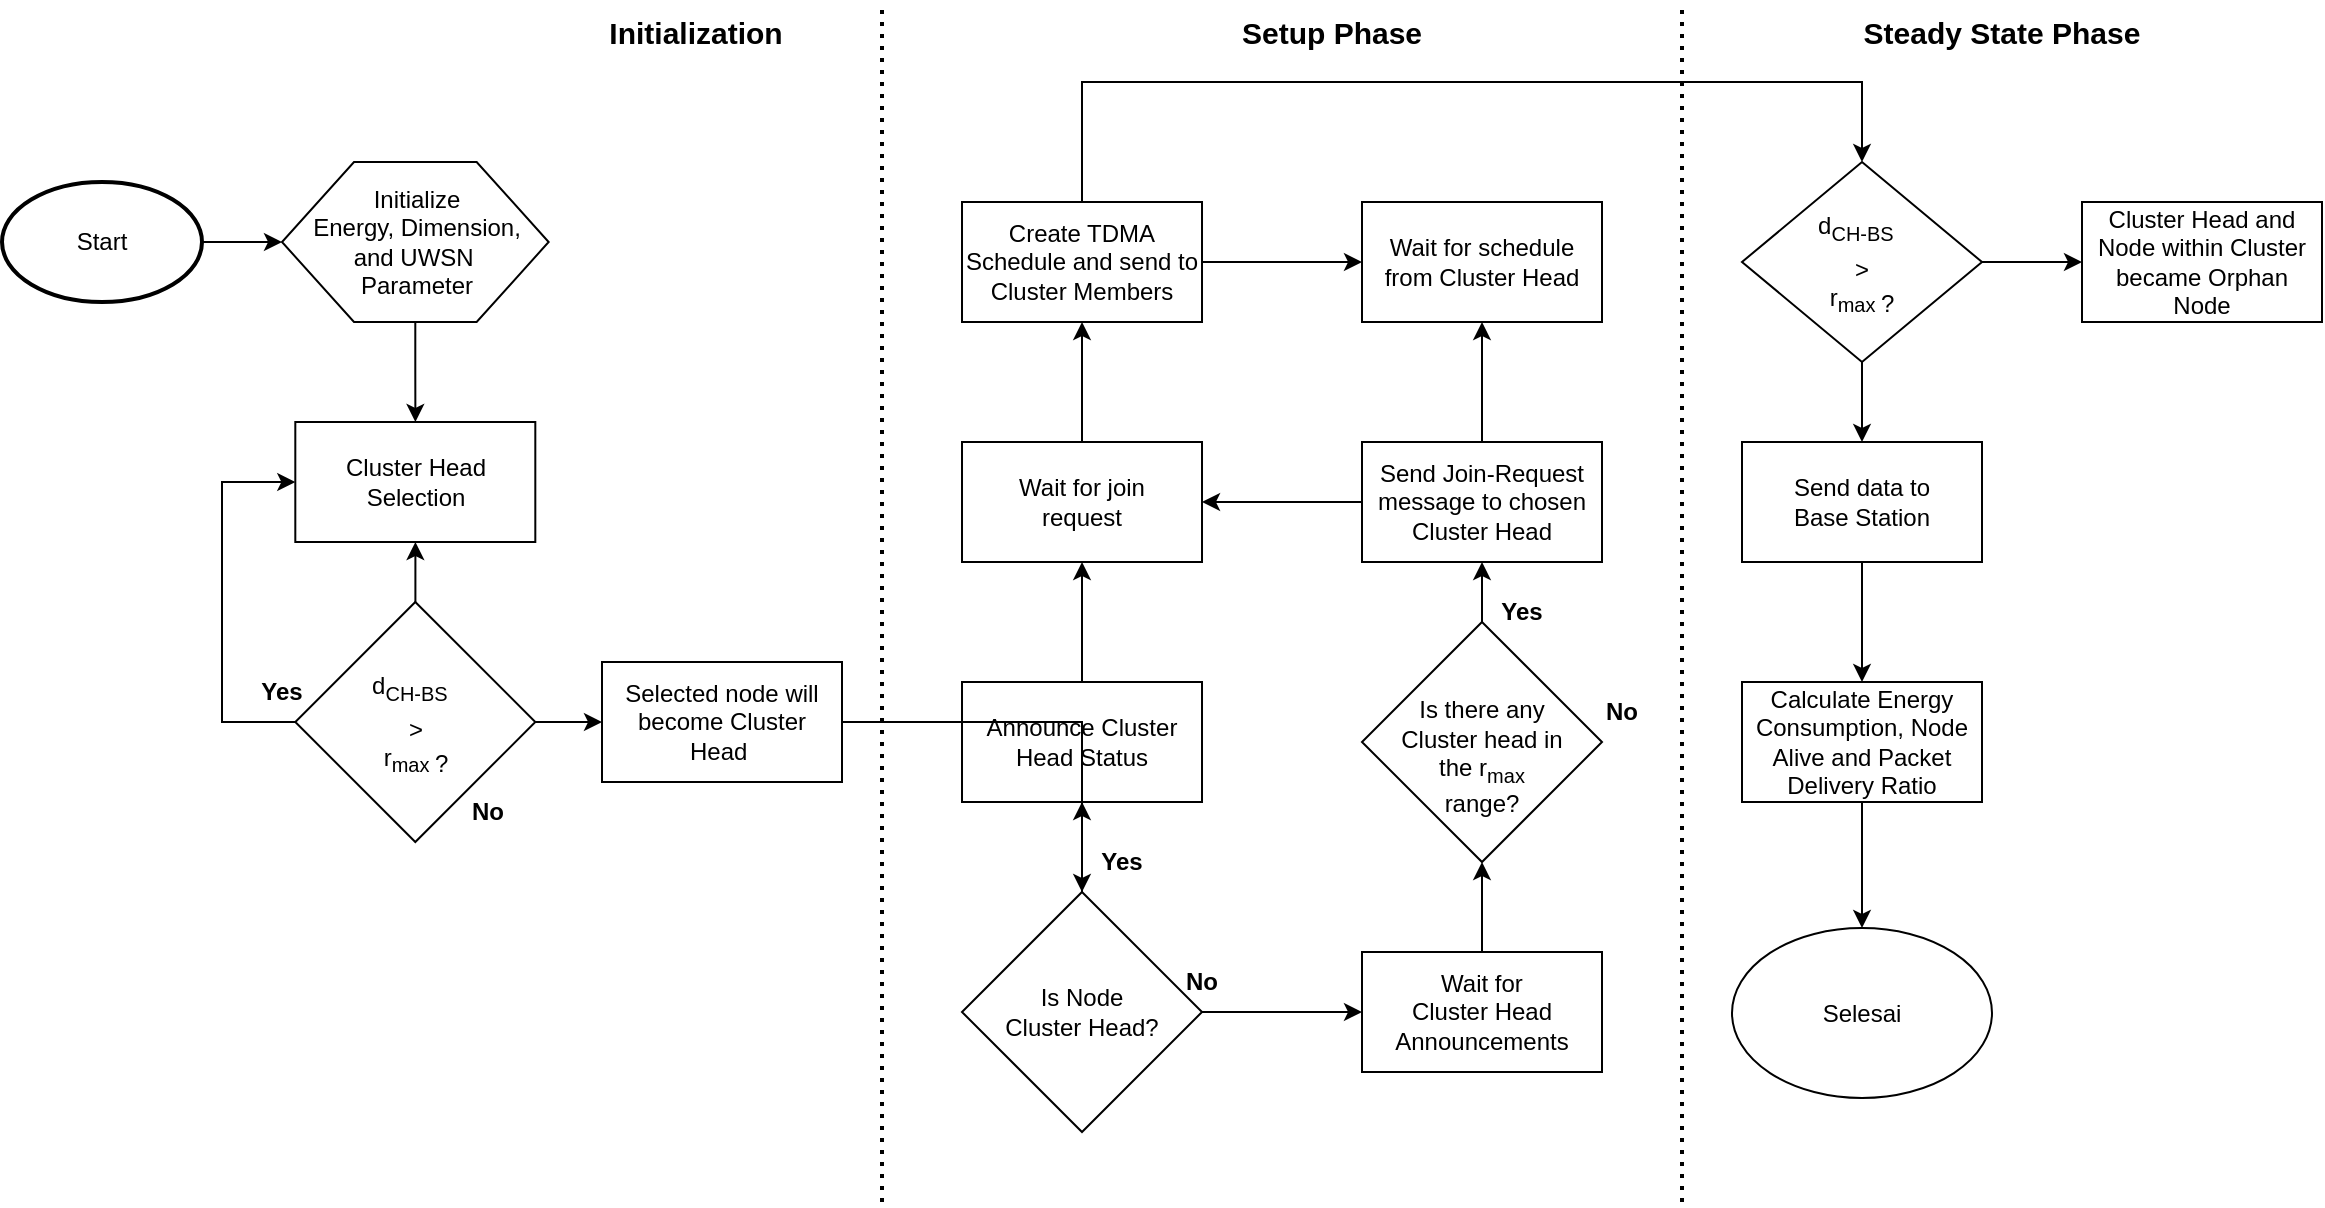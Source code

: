 <mxfile version="22.1.16" type="device">
  <diagram name="Page-1" id="tS_MTwSimsmOlZavLWSE">
    <mxGraphModel dx="2716" dy="1550" grid="1" gridSize="10" guides="1" tooltips="1" connect="1" arrows="1" fold="1" page="1" pageScale="1" pageWidth="1100" pageHeight="850" math="0" shadow="0">
      <root>
        <mxCell id="0" />
        <mxCell id="1" parent="0" />
        <mxCell id="pdBfVeIIplgWkWYOJk5n-15" value="" style="edgeStyle=orthogonalEdgeStyle;rounded=0;orthogonalLoop=1;jettySize=auto;html=1;" parent="1" source="pdBfVeIIplgWkWYOJk5n-2" target="pdBfVeIIplgWkWYOJk5n-8" edge="1">
          <mxGeometry relative="1" as="geometry" />
        </mxCell>
        <mxCell id="pdBfVeIIplgWkWYOJk5n-2" value="Initialize &lt;br&gt;Energy, Dimension,&lt;br&gt;and UWSN&amp;nbsp;&lt;br&gt;Parameter" style="verticalLabelPosition=middle;verticalAlign=middle;html=1;shape=hexagon;perimeter=hexagonPerimeter2;arcSize=6;size=0.27;labelPosition=center;align=center;" parent="1" vertex="1">
          <mxGeometry x="-40" width="133.33" height="80" as="geometry" />
        </mxCell>
        <mxCell id="pdBfVeIIplgWkWYOJk5n-7" value="" style="edgeStyle=orthogonalEdgeStyle;rounded=0;orthogonalLoop=1;jettySize=auto;html=1;" parent="1" source="pdBfVeIIplgWkWYOJk5n-6" target="pdBfVeIIplgWkWYOJk5n-2" edge="1">
          <mxGeometry relative="1" as="geometry" />
        </mxCell>
        <mxCell id="pdBfVeIIplgWkWYOJk5n-6" value="Start" style="strokeWidth=2;html=1;shape=mxgraph.flowchart.start_1;whiteSpace=wrap;" parent="1" vertex="1">
          <mxGeometry x="-180.0" y="10" width="100" height="60" as="geometry" />
        </mxCell>
        <mxCell id="pdBfVeIIplgWkWYOJk5n-8" value="Cluster Head Selection" style="whiteSpace=wrap;html=1;arcSize=6;" parent="1" vertex="1">
          <mxGeometry x="-33.345" y="130" width="120" height="60" as="geometry" />
        </mxCell>
        <mxCell id="1w-vwHYSTyN3Q8X9Bu9C-12" value="" style="edgeStyle=orthogonalEdgeStyle;rounded=0;orthogonalLoop=1;jettySize=auto;html=1;" parent="1" source="pdBfVeIIplgWkWYOJk5n-13" target="1w-vwHYSTyN3Q8X9Bu9C-11" edge="1">
          <mxGeometry relative="1" as="geometry" />
        </mxCell>
        <mxCell id="pdBfVeIIplgWkWYOJk5n-13" value="Announce Cluster&lt;br&gt;Head Status" style="whiteSpace=wrap;html=1;arcSize=6;" parent="1" vertex="1">
          <mxGeometry x="300.005" y="260" width="120" height="60" as="geometry" />
        </mxCell>
        <mxCell id="1w-vwHYSTyN3Q8X9Bu9C-5" value="" style="edgeStyle=orthogonalEdgeStyle;rounded=0;orthogonalLoop=1;jettySize=auto;html=1;" parent="1" source="1w-vwHYSTyN3Q8X9Bu9C-1" target="pdBfVeIIplgWkWYOJk5n-13" edge="1">
          <mxGeometry relative="1" as="geometry" />
        </mxCell>
        <mxCell id="1w-vwHYSTyN3Q8X9Bu9C-7" value="" style="edgeStyle=orthogonalEdgeStyle;rounded=0;orthogonalLoop=1;jettySize=auto;html=1;" parent="1" source="1w-vwHYSTyN3Q8X9Bu9C-1" target="1w-vwHYSTyN3Q8X9Bu9C-6" edge="1">
          <mxGeometry relative="1" as="geometry" />
        </mxCell>
        <mxCell id="1w-vwHYSTyN3Q8X9Bu9C-1" value="Is Node &lt;br&gt;Cluster Head?" style="rhombus;whiteSpace=wrap;html=1;arcSize=6;" parent="1" vertex="1">
          <mxGeometry x="300" y="365" width="120" height="120" as="geometry" />
        </mxCell>
        <mxCell id="1w-vwHYSTyN3Q8X9Bu9C-14" value="" style="edgeStyle=orthogonalEdgeStyle;rounded=0;orthogonalLoop=1;jettySize=auto;html=1;" parent="1" source="1w-vwHYSTyN3Q8X9Bu9C-6" target="1w-vwHYSTyN3Q8X9Bu9C-13" edge="1">
          <mxGeometry relative="1" as="geometry" />
        </mxCell>
        <mxCell id="1w-vwHYSTyN3Q8X9Bu9C-6" value="Wait for &lt;br&gt;Cluster&amp;nbsp;Head &lt;br&gt;Announcements" style="whiteSpace=wrap;html=1;arcSize=6;" parent="1" vertex="1">
          <mxGeometry x="500" y="395" width="120" height="60" as="geometry" />
        </mxCell>
        <mxCell id="1w-vwHYSTyN3Q8X9Bu9C-20" value="" style="edgeStyle=orthogonalEdgeStyle;rounded=0;orthogonalLoop=1;jettySize=auto;html=1;" parent="1" source="1w-vwHYSTyN3Q8X9Bu9C-11" target="1w-vwHYSTyN3Q8X9Bu9C-19" edge="1">
          <mxGeometry relative="1" as="geometry" />
        </mxCell>
        <mxCell id="1w-vwHYSTyN3Q8X9Bu9C-11" value="Wait for join&lt;br&gt;request" style="whiteSpace=wrap;html=1;arcSize=6;" parent="1" vertex="1">
          <mxGeometry x="300.005" y="140" width="120" height="60" as="geometry" />
        </mxCell>
        <mxCell id="1w-vwHYSTyN3Q8X9Bu9C-17" value="" style="edgeStyle=orthogonalEdgeStyle;rounded=0;orthogonalLoop=1;jettySize=auto;html=1;" parent="1" source="1w-vwHYSTyN3Q8X9Bu9C-13" target="1w-vwHYSTyN3Q8X9Bu9C-16" edge="1">
          <mxGeometry relative="1" as="geometry" />
        </mxCell>
        <mxCell id="1w-vwHYSTyN3Q8X9Bu9C-13" value="&lt;br&gt;Is there any &lt;br&gt;Cluster head in the&amp;nbsp;&lt;font style=&quot;border-color: var(--border-color);&quot;&gt;r&lt;/font&gt;&lt;sub style=&quot;border-color: var(--border-color);&quot;&gt;&lt;font style=&quot;border-color: var(--border-color);&quot;&gt;max&lt;/font&gt;&lt;/sub&gt;&lt;br&gt;range?" style="rhombus;whiteSpace=wrap;html=1;arcSize=6;" parent="1" vertex="1">
          <mxGeometry x="500" y="230" width="120" height="120" as="geometry" />
        </mxCell>
        <mxCell id="1w-vwHYSTyN3Q8X9Bu9C-18" value="" style="edgeStyle=orthogonalEdgeStyle;rounded=0;orthogonalLoop=1;jettySize=auto;html=1;" parent="1" source="1w-vwHYSTyN3Q8X9Bu9C-16" target="1w-vwHYSTyN3Q8X9Bu9C-11" edge="1">
          <mxGeometry relative="1" as="geometry" />
        </mxCell>
        <mxCell id="1w-vwHYSTyN3Q8X9Bu9C-22" value="" style="edgeStyle=orthogonalEdgeStyle;rounded=0;orthogonalLoop=1;jettySize=auto;html=1;" parent="1" source="1w-vwHYSTyN3Q8X9Bu9C-16" target="1w-vwHYSTyN3Q8X9Bu9C-21" edge="1">
          <mxGeometry relative="1" as="geometry" />
        </mxCell>
        <mxCell id="1w-vwHYSTyN3Q8X9Bu9C-16" value="Send Join-Request message to chosen Cluster Head" style="whiteSpace=wrap;html=1;arcSize=6;" parent="1" vertex="1">
          <mxGeometry x="500" y="140" width="120" height="60" as="geometry" />
        </mxCell>
        <mxCell id="1w-vwHYSTyN3Q8X9Bu9C-25" value="" style="edgeStyle=orthogonalEdgeStyle;rounded=0;orthogonalLoop=1;jettySize=auto;html=1;" parent="1" source="1w-vwHYSTyN3Q8X9Bu9C-19" target="1w-vwHYSTyN3Q8X9Bu9C-21" edge="1">
          <mxGeometry relative="1" as="geometry" />
        </mxCell>
        <mxCell id="1w-vwHYSTyN3Q8X9Bu9C-19" value="Create TDMA Schedule and send to Cluster Members" style="whiteSpace=wrap;html=1;arcSize=6;" parent="1" vertex="1">
          <mxGeometry x="300.005" y="20" width="120" height="60" as="geometry" />
        </mxCell>
        <mxCell id="1w-vwHYSTyN3Q8X9Bu9C-49" value="" style="edgeStyle=orthogonalEdgeStyle;rounded=0;orthogonalLoop=1;jettySize=auto;html=1;exitX=0.5;exitY=0;exitDx=0;exitDy=0;entryX=0.5;entryY=0;entryDx=0;entryDy=0;" parent="1" source="1w-vwHYSTyN3Q8X9Bu9C-19" target="qXcfkgdeyemKclAxsXyS-1" edge="1">
          <mxGeometry relative="1" as="geometry">
            <mxPoint x="560" as="sourcePoint" />
            <Array as="points">
              <mxPoint x="360" y="-40" />
              <mxPoint x="750" y="-40" />
            </Array>
            <mxPoint x="920" y="-10" as="targetPoint" />
          </mxGeometry>
        </mxCell>
        <mxCell id="1w-vwHYSTyN3Q8X9Bu9C-21" value="Wait for schedule from Cluster Head" style="whiteSpace=wrap;html=1;arcSize=6;" parent="1" vertex="1">
          <mxGeometry x="500" y="20" width="120" height="60" as="geometry" />
        </mxCell>
        <mxCell id="1w-vwHYSTyN3Q8X9Bu9C-26" value="" style="endArrow=none;dashed=1;html=1;rounded=0;strokeWidth=2;dashPattern=1 2;" parent="1" edge="1">
          <mxGeometry width="50" height="50" relative="1" as="geometry">
            <mxPoint x="260" y="520" as="sourcePoint" />
            <mxPoint x="260" y="-80" as="targetPoint" />
          </mxGeometry>
        </mxCell>
        <mxCell id="1w-vwHYSTyN3Q8X9Bu9C-28" value="" style="endArrow=none;dashed=1;html=1;rounded=0;strokeWidth=2;dashPattern=1 2;" parent="1" edge="1">
          <mxGeometry width="50" height="50" relative="1" as="geometry">
            <mxPoint x="660" y="520" as="sourcePoint" />
            <mxPoint x="660" y="-80" as="targetPoint" />
          </mxGeometry>
        </mxCell>
        <mxCell id="1w-vwHYSTyN3Q8X9Bu9C-34" value="&lt;b&gt;Yes&lt;/b&gt;" style="text;html=1;strokeColor=none;fillColor=none;align=center;verticalAlign=middle;whiteSpace=wrap;rounded=0;" parent="1" vertex="1">
          <mxGeometry x="350" y="335" width="60" height="30" as="geometry" />
        </mxCell>
        <mxCell id="1w-vwHYSTyN3Q8X9Bu9C-35" value="&lt;b&gt;Yes&lt;/b&gt;" style="text;html=1;strokeColor=none;fillColor=none;align=center;verticalAlign=middle;whiteSpace=wrap;rounded=0;" parent="1" vertex="1">
          <mxGeometry x="550" y="210" width="60" height="30" as="geometry" />
        </mxCell>
        <mxCell id="1w-vwHYSTyN3Q8X9Bu9C-36" value="&lt;b&gt;No&lt;/b&gt;" style="text;html=1;strokeColor=none;fillColor=none;align=center;verticalAlign=middle;whiteSpace=wrap;rounded=0;" parent="1" vertex="1">
          <mxGeometry x="390" y="395" width="60" height="30" as="geometry" />
        </mxCell>
        <mxCell id="1w-vwHYSTyN3Q8X9Bu9C-37" value="&lt;b&gt;No&lt;/b&gt;" style="text;html=1;strokeColor=none;fillColor=none;align=center;verticalAlign=middle;whiteSpace=wrap;rounded=0;" parent="1" vertex="1">
          <mxGeometry x="600" y="260" width="60" height="30" as="geometry" />
        </mxCell>
        <mxCell id="1w-vwHYSTyN3Q8X9Bu9C-40" value="&lt;b&gt;&lt;font style=&quot;font-size: 15px;&quot;&gt;Setup Phase&lt;/font&gt;&lt;/b&gt;" style="text;html=1;strokeColor=none;fillColor=none;align=center;verticalAlign=middle;whiteSpace=wrap;rounded=0;" parent="1" vertex="1">
          <mxGeometry x="430" y="-80" width="110" height="30" as="geometry" />
        </mxCell>
        <mxCell id="1w-vwHYSTyN3Q8X9Bu9C-43" value="&lt;b&gt;&lt;font style=&quot;font-size: 15px;&quot;&gt;Initialization&lt;/font&gt;&lt;/b&gt;" style="text;html=1;strokeColor=none;fillColor=none;align=center;verticalAlign=middle;whiteSpace=wrap;rounded=0;" parent="1" vertex="1">
          <mxGeometry x="111.66" y="-80" width="110" height="30" as="geometry" />
        </mxCell>
        <mxCell id="1w-vwHYSTyN3Q8X9Bu9C-44" value="&lt;b&gt;&lt;font style=&quot;font-size: 15px;&quot;&gt;Steady State Phase&lt;/font&gt;&lt;/b&gt;" style="text;html=1;strokeColor=none;fillColor=none;align=center;verticalAlign=middle;whiteSpace=wrap;rounded=0;" parent="1" vertex="1">
          <mxGeometry x="740" y="-80" width="160" height="30" as="geometry" />
        </mxCell>
        <mxCell id="qXcfkgdeyemKclAxsXyS-6" value="" style="edgeStyle=orthogonalEdgeStyle;rounded=0;orthogonalLoop=1;jettySize=auto;html=1;" parent="1" source="1w-vwHYSTyN3Q8X9Bu9C-47" target="1w-vwHYSTyN3Q8X9Bu9C-50" edge="1">
          <mxGeometry relative="1" as="geometry" />
        </mxCell>
        <mxCell id="1w-vwHYSTyN3Q8X9Bu9C-47" value="Send data to &lt;br&gt;Base Station" style="whiteSpace=wrap;html=1;arcSize=6;" parent="1" vertex="1">
          <mxGeometry x="690" y="140" width="120" height="60" as="geometry" />
        </mxCell>
        <mxCell id="1w-vwHYSTyN3Q8X9Bu9C-53" value="" style="edgeStyle=orthogonalEdgeStyle;rounded=0;orthogonalLoop=1;jettySize=auto;html=1;" parent="1" source="1w-vwHYSTyN3Q8X9Bu9C-50" target="1w-vwHYSTyN3Q8X9Bu9C-52" edge="1">
          <mxGeometry relative="1" as="geometry" />
        </mxCell>
        <mxCell id="1w-vwHYSTyN3Q8X9Bu9C-50" value="Calculate Energy Consumption, Node Alive and Packet Delivery Ratio" style="whiteSpace=wrap;html=1;arcSize=6;" parent="1" vertex="1">
          <mxGeometry x="690" y="260" width="120" height="60" as="geometry" />
        </mxCell>
        <mxCell id="1w-vwHYSTyN3Q8X9Bu9C-52" value="Selesai" style="ellipse;whiteSpace=wrap;html=1;" parent="1" vertex="1">
          <mxGeometry x="685" y="383" width="130" height="85" as="geometry" />
        </mxCell>
        <mxCell id="qXcfkgdeyemKclAxsXyS-2" value="" style="edgeStyle=orthogonalEdgeStyle;rounded=0;orthogonalLoop=1;jettySize=auto;html=1;" parent="1" source="qXcfkgdeyemKclAxsXyS-1" target="1w-vwHYSTyN3Q8X9Bu9C-47" edge="1">
          <mxGeometry relative="1" as="geometry" />
        </mxCell>
        <mxCell id="qXcfkgdeyemKclAxsXyS-4" value="" style="edgeStyle=orthogonalEdgeStyle;rounded=0;orthogonalLoop=1;jettySize=auto;html=1;" parent="1" source="qXcfkgdeyemKclAxsXyS-1" target="qXcfkgdeyemKclAxsXyS-3" edge="1">
          <mxGeometry relative="1" as="geometry" />
        </mxCell>
        <mxCell id="qXcfkgdeyemKclAxsXyS-1" value="&lt;p style=&quot;line-height: 0%; font-size: 10px;&quot;&gt;&lt;font style=&quot;font-size: 12px;&quot;&gt;d&lt;sub style=&quot;&quot;&gt;CH-BS&amp;nbsp;&lt;/sub&gt;&lt;/font&gt;&lt;span style=&quot;background-color: initial; text-align: left; vertical-align: sub; font-size: 12px;&quot;&gt;&amp;nbsp;&lt;/span&gt;&lt;/p&gt;&lt;font style=&quot;border-color: var(--border-color);&quot;&gt;&amp;gt;&lt;br&gt;r&lt;/font&gt;&lt;sub style=&quot;border-color: var(--border-color);&quot;&gt;&lt;font style=&quot;border-color: var(--border-color);&quot;&gt;max&amp;nbsp;&lt;span style=&quot;background-color: initial; font-size: 12px; text-align: left;&quot;&gt;?&lt;/span&gt;&lt;br&gt;&lt;/font&gt;&lt;/sub&gt;" style="rhombus;whiteSpace=wrap;html=1;arcSize=6;" parent="1" vertex="1">
          <mxGeometry x="690" width="120" height="100" as="geometry" />
        </mxCell>
        <mxCell id="qXcfkgdeyemKclAxsXyS-3" value="Cluster Head and Node within Cluster became Orphan Node" style="whiteSpace=wrap;html=1;arcSize=6;" parent="1" vertex="1">
          <mxGeometry x="860" y="20" width="120" height="60" as="geometry" />
        </mxCell>
        <mxCell id="qXcfkgdeyemKclAxsXyS-10" value="" style="edgeStyle=orthogonalEdgeStyle;rounded=0;orthogonalLoop=1;jettySize=auto;html=1;" parent="1" source="qXcfkgdeyemKclAxsXyS-8" target="pdBfVeIIplgWkWYOJk5n-8" edge="1">
          <mxGeometry relative="1" as="geometry" />
        </mxCell>
        <mxCell id="qXcfkgdeyemKclAxsXyS-12" value="" style="edgeStyle=orthogonalEdgeStyle;rounded=0;orthogonalLoop=1;jettySize=auto;html=1;entryX=0;entryY=0.5;entryDx=0;entryDy=0;exitX=0;exitY=0.5;exitDx=0;exitDy=0;" parent="1" source="qXcfkgdeyemKclAxsXyS-8" target="pdBfVeIIplgWkWYOJk5n-8" edge="1">
          <mxGeometry relative="1" as="geometry">
            <mxPoint x="-113.34" y="415.5" as="targetPoint" />
            <Array as="points">
              <mxPoint x="-70" y="280" />
              <mxPoint x="-70" y="160" />
            </Array>
          </mxGeometry>
        </mxCell>
        <mxCell id="qXcfkgdeyemKclAxsXyS-16" value="" style="edgeStyle=orthogonalEdgeStyle;rounded=0;orthogonalLoop=1;jettySize=auto;html=1;" parent="1" source="qXcfkgdeyemKclAxsXyS-8" target="qXcfkgdeyemKclAxsXyS-15" edge="1">
          <mxGeometry relative="1" as="geometry" />
        </mxCell>
        <mxCell id="qXcfkgdeyemKclAxsXyS-8" value="&lt;p style=&quot;line-height: 0%; font-size: 10px;&quot;&gt;&lt;font style=&quot;font-size: 12px;&quot;&gt;d&lt;sub style=&quot;&quot;&gt;CH-BS&amp;nbsp;&lt;/sub&gt;&lt;/font&gt;&lt;span style=&quot;background-color: initial; text-align: left; vertical-align: sub; font-size: 12px;&quot;&gt;&amp;nbsp;&lt;/span&gt;&lt;/p&gt;&lt;font style=&quot;border-color: var(--border-color);&quot;&gt;&amp;gt;&lt;br&gt;r&lt;/font&gt;&lt;sub style=&quot;border-color: var(--border-color);&quot;&gt;&lt;font style=&quot;border-color: var(--border-color);&quot;&gt;max&amp;nbsp;&lt;span style=&quot;background-color: initial; font-size: 12px; text-align: left;&quot;&gt;?&lt;/span&gt;&lt;br&gt;&lt;/font&gt;&lt;/sub&gt;" style="rhombus;whiteSpace=wrap;html=1;arcSize=6;" parent="1" vertex="1">
          <mxGeometry x="-33.34" y="220" width="120" height="120" as="geometry" />
        </mxCell>
        <mxCell id="qXcfkgdeyemKclAxsXyS-13" value="&lt;b&gt;No&lt;/b&gt;" style="text;html=1;strokeColor=none;fillColor=none;align=center;verticalAlign=middle;whiteSpace=wrap;rounded=0;" parent="1" vertex="1">
          <mxGeometry x="33.33" y="310" width="60" height="30" as="geometry" />
        </mxCell>
        <mxCell id="qXcfkgdeyemKclAxsXyS-14" value="&lt;b&gt;Yes&lt;/b&gt;" style="text;html=1;strokeColor=none;fillColor=none;align=center;verticalAlign=middle;whiteSpace=wrap;rounded=0;" parent="1" vertex="1">
          <mxGeometry x="-70" y="250" width="60" height="30" as="geometry" />
        </mxCell>
        <mxCell id="qXcfkgdeyemKclAxsXyS-17" value="" style="edgeStyle=orthogonalEdgeStyle;rounded=0;orthogonalLoop=1;jettySize=auto;html=1;" parent="1" source="qXcfkgdeyemKclAxsXyS-15" target="1w-vwHYSTyN3Q8X9Bu9C-1" edge="1">
          <mxGeometry relative="1" as="geometry" />
        </mxCell>
        <mxCell id="qXcfkgdeyemKclAxsXyS-15" value="Selected node will become Cluster &lt;br&gt;Head&amp;nbsp;" style="whiteSpace=wrap;html=1;arcSize=6;" parent="1" vertex="1">
          <mxGeometry x="120" y="250" width="120" height="60" as="geometry" />
        </mxCell>
      </root>
    </mxGraphModel>
  </diagram>
</mxfile>
